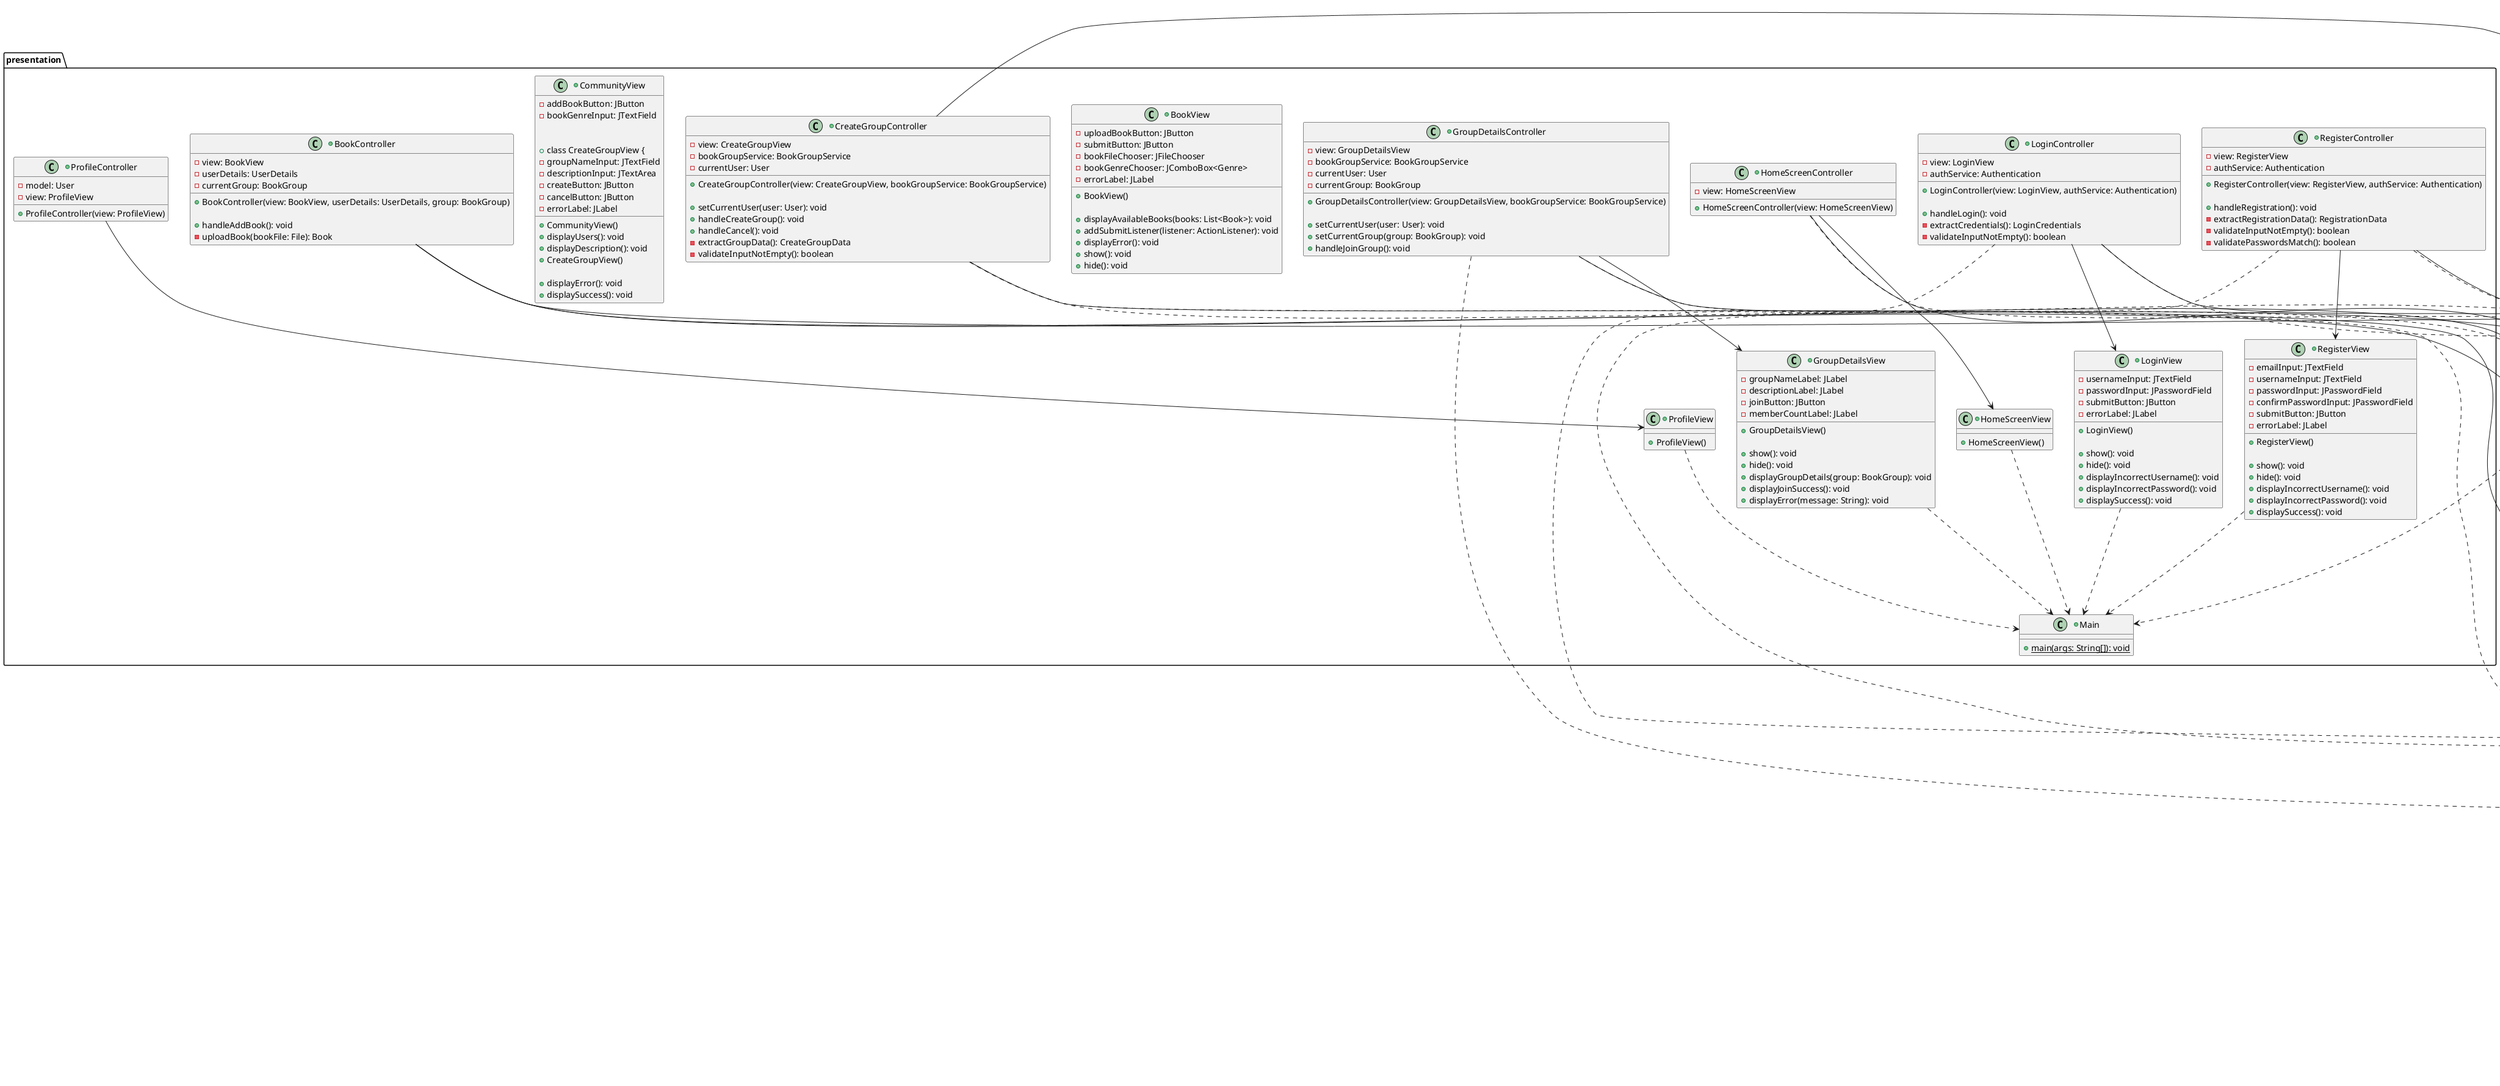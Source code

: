 @startuml

package presentation {
    +class Main {
        +{static}main(args: String[]): void
    }

    +class HomeScreenView {
        +HomeScreenView()
    }

    +class HomeScreenController {
        -view: HomeScreenView

        +HomeScreenController(view: HomeScreenView)
    }

    +class LoginView {
        -usernameInput: JTextField
        -passwordInput: JPasswordField
        -submitButton: JButton
        -errorLabel: JLabel

        +LoginView()

        +show(): void
        +hide(): void
        +displayIncorrectUsername(): void
        +displayIncorrectPassword(): void
        +displaySuccess(): void
    }

    +class LoginController {
        -view: LoginView
        -authService: Authentication

        +LoginController(view: LoginView, authService: Authentication)

        ' handle login will extract the credentials & call authenticateservice
        +handleLogin(): void
        -extractCredentials(): LoginCredentials
        -validateInputNotEmpty(): boolean
    }

    +class RegisterView {
        -emailInput: JTextField
        -usernameInput: JTextField
        -passwordInput: JPasswordField
        -confirmPasswordInput: JPasswordField
        -submitButton: JButton
        -errorLabel: JLabel

        +RegisterView()

        +show(): void
        +hide(): void
        +displayIncorrectUsername(): void
        +displayIncorrectPassword(): void
        +displaySuccess(): void
    }

    +class RegisterController {
        -view: RegisterView
        -authService: Authentication

        +RegisterController(view: RegisterView, authService: Authentication)

        +handleRegistration(): void
        -extractRegistrationData(): RegistrationData
        -validateInputNotEmpty(): boolean
        -validatePasswordsMatch(): boolean
    }

    +class ProfileView {
        +ProfileView()
    }

    +class ProfileController {
        -model: User
        -view: ProfileView

        +ProfileController(view: ProfileView)
    }


    +class BookView {
        -uploadBookButton: JButton
        -submitButton: JButton
        -bookFileChooser: JFileChooser
        -bookGenreChooser: JComboBox<Genre>
        -errorLabel: JLabel

        +BookView()

        +displayAvailableBooks(books: List<Book>): void
        +addSubmitListener(listener: ActionListener): void
        +displayError(): void
        +show(): void
        +hide(): void
    }

    +class BookController {
        -view: BookView
        -userDetails: UserDetails
        -currentGroup: BookGroup

        +BookController(view: BookView, userDetails: UserDetails, group: BookGroup)

        +handleAddBook(): void
        -uploadBook(bookFile: File): Book
    }


    +class CommunityView {
        -addBookButton: JButton
        -bookGenreInput: JTextField
        ' need to upload the book somehow

        +CommunityView()
        +displayUsers(): void
        +displayDescription(): void

    +class CreateGroupView {
        -groupNameInput: JTextField
        -descriptionInput: JTextArea
        -createButton: JButton
        -cancelButton: JButton
        -errorLabel: JLabel

        +CreateGroupView()

        +displayError(): void
        +displaySuccess(): void

    }

    +class CreateGroupController {
        -view: CreateGroupView
        -bookGroupService: BookGroupService
        -currentUser: User

        +CreateGroupController(view: CreateGroupView, bookGroupService: BookGroupService)

        +setCurrentUser(user: User): void
        +handleCreateGroup(): void
        +handleCancel(): void
        -extractGroupData(): CreateGroupData
        -validateInputNotEmpty(): boolean
    }

    +class GroupDetailsView {
        -groupNameLabel: JLabel
        -descriptionLabel: JLabel
        -joinButton: JButton
        -memberCountLabel: JLabel

        +GroupDetailsView()

        +show(): void
        +hide(): void
        +displayGroupDetails(group: BookGroup): void
        +displayJoinSuccess(): void
        +displayError(message: String): void
    }

    +class GroupDetailsController {
        -view: GroupDetailsView
        -bookGroupService: BookGroupService
        -currentUser: User
        -currentGroup: BookGroup

        +GroupDetailsController(view: GroupDetailsView, bookGroupService: BookGroupService)

        +setCurrentUser(user: User): void
        +setCurrentGroup(group: BookGroup): void
        +handleJoinGroup(): void
    }
}

package domain {

    package authenticate {
        package credentialData {
            +class User {
                -userid: String
                -username: String
                -email: String

                +User(userId: String, email: String, username: String)

                +matches(credentials: LoginCredentials): boolean
                +hashCode(): int
            }

            +class SecureUser {
                -user: User
                -passwordHash: String
                -salt: String

                +SecureUser(user: User, passwordHash: String, salt: String)

                +authenticateWith(credentials: LoginCredentials): boolean
                +getUser(): User
            }

            +class LoginCredentials {
                -username: String
                -password: String

                +LoginCredentials(username: String, password: String)

                +validateFormat(): InputValidationResult
                +hashWith(salt: String): String
            }

            +class RegistrationData {
                -email: String
                -username: String
                -password: String

                +RegistrationData(email: String, username: String, password: String)

                +validateFormat(): InputValidationResult
                +toUser(): User
            }
        }

        +class Authentication {
            -userData: UserData
            -passwordEncoder: PasswordEncoder

            +Authentication(userData: UserData, passwordEncoder: PasswordEncoder)

            +authenticate(credentials: LoginCredentials): AuthenticationResult
            +register(registrationData: RegistrationData): RegistrationResult

            -validateRegistrationData(data: RegistrationData): InputValidationResult
            -checkUserExists(username: String, email: String): boolean
            -createSecureUser(data: RegistrationData): SecureUser
        }

        +class PasswordEncoder {
            +generateSalt(): String
            +hash(password: String, salt: String): String
            +verify(password: String, salt: String, hashedPassword: String): boolean
        }

        +class InputValidationResult {
            -isValid: boolean
            -errorMessage: String

            +InputValidationResult(isValid: boolean, errorMessage: String)

            +isValid(): boolean
            +getErrorMessage(): String
        }

        +class AuthenticationResult {
            -success: boolean
            -user: User
            -errorMessage: String

            +AuthenticationResult(success: boolean, user: User, errorMessage: String)

            +isSuccess(): boolean
            +getUser(): User
            +getErrorMessage(): String
        }

        +class RegistrationResult {
            -success: boolean
            -user: User
            -errorMessage: String

            +RegistrationResult(success: boolean, user: User, errorMessage: String)

            +isSuccess(): boolean
            +getUser(): User
            +getErrorMessage(): String
        }
    }


    package book {
    ' REMMEBER TO ADD DEPENDENCIES LATER
    ' also edit user in authentication class
    ' also edit the presentation package
        +class UserDetails {
            -bookLibrary: List<Book>
            -bookGroups: List<BookGroup>

            +UserDetails()
            +addBook(book: Book): boolean
            +joinBookGroup(bookGroup: BookGroup): boolean
        }

        +class Book {
            -genre: Genre
            -totalPages: int
            -pagesRead: int
            -starReview: int
            -writtenReview: String
            bookFile: File

            +Book(bookFile: File, genre: Genre, totalPages: int)
        }

        +enum Genre {
            ACTION
            FICTION
            HISTORICAL
            HORROR
            MYSTERY
            NON-FICTION
            ROMANCE
            SCIENCE_FICTION
        }
}

    package bookGroup {
        +class BookGroup {
            -groupId: String
            -groupName: String
            -description: String
            -creatorId: String
            -memberIds: List<String>
            -createdDate: Date

            +BookGroup(groupId: String, groupName: String, description: String, creatorId: String)

            +addMember(userId: String): void
            +removeMember(userId: String): void
            +isMember(userId: String): boolean
        }

        +class CreateGroupData {
            -groupName: String
            -description: String

            +CreateGroupData(groupName: String, description: String)

            +validateFormat(): InputValidationResult
            +getGroupName(): String
            +getDescription(): String
        }

        +class BookGroupService {
            -bookGroupData: BookGroupData

            +BookGroupService(bookGroupData: BookGroupData)

            +getAllGroups(): List<BookGroup>
            +createGroup(groupData: CreateGroupData, creatorId: String): CreateGroupResult
            +joinGroup(groupId: String, userId: String): JoinGroupResult
            -validateCreateGroupData(data: CreateGroupData): InputValidationResult
        }

        +class CreateGroupResult {
            -success: boolean
            -bookGroup: BookGroup
            -errorMessage: String

            +CreateGroupResult(success: boolean, bookGroup: BookGroup, errorMessage: String)

            +isSuccess(): boolean
            +getBookGroup(): BookGroup
            +getErrorMessage(): String
        }

        +class JoinGroupResult {
            -success: boolean
            -bookGroup: BookGroup
            -errorMessage: String

            +JoinGroupResult(success: boolean, bookGroup: BookGroup, errorMessage: String)

            +isSuccess(): boolean
            +getBookGroup(): BookGroup
            +getErrorMessage(): String
        }
    }


package datasource {
    package dto {
        +class UserDTO {
            +userId: String
            +username: String
            +email: String
            +passwordHash: String
            +salt: String

            +UserDTO()
            +UserDTO(userId: String, username: String, email: String, passwordHash: String, salt: String)
        }

        +class BookGroupDTO {
            +groupId: String
            +groupName: String
            +description: String
            +creatorId: String
            +memberIds: List<String>
            +createdDate: String

            +BookGroupDTO()
            +BookGroupDTO(groupId: String, groupName: String, description: String, creatorId: String, memberIds: String, createdDate: String)
        }
    }

    +interface UserData {
        +save(userDTO: UserDTO): void
        +findByUsername(username: String): UserDTO
        +findByEmail(email: String): UserDTO
        +exists(username: String, email: String): boolean
    }

    +interface BookGroupData {
        +save(bookGroupDTO: BookGroupDTO): void
        +findById(groupId: String): BookGroupDTO
        +findAll(): List<BookGroupDTO>
        +findByMemberId(userId: String): List<BookGroupDTO>
        +update(bookGroupDTO: BookGroupDTO): void
    }

    +class ExampleUserDataBase {
        -users: Map<String, UserDTO>
        -usersByEmail: Map<String, UserDTO>

        +ExampleUserRepository()

        +save(userDTO: UserDTO): void
        +findByUsername(username: String): UserDTO
        +findByEmail(email: String): UserDTO
        +exists(username: String, email: String): boolean
        -loadUsersFromFile(): void
        -saveUsersToFile(): void
    }

    +class ExampleBookGroupDataBase {
        -groups: Map<String, BookGroupDTO>

        +ExampleBookGroupRepository()

        +save(bookGroupDTO: BookGroupDTO): void
        +findById(groupId: String): BookGroupDTO
        +findAll(): List<BookGroupDTO>
        +findByMemberId(userId: String): List<BookGroupDTO>
        +update(bookGroupDTO: BookGroupDTO): void
        -loadGroupsFromFile(): void
        -saveGroupsToFile(): void
    }
}

' presentation dependencies
HomeScreenView ..> Main
LoginView ..> Main
RegisterView ..> Main
ProfileView ..> Main
CreateGroupView ..> Main
GroupDetailsView ..> Main

HomeScreenController --> HomeScreenView
HomeScreenController --> BookGroupService

CreateGroupController --> CreateGroupView
CreateGroupController --> BookGroupService

GroupDetailsController --> GroupDetailsView
GroupDetailsController --> BookGroupService

LoginController --> LoginView
LoginController --> Authentication

RegisterController --> RegisterView
RegisterController --> Authentication

ProfileController --> ProfileView

' domain dependencies
Authentication --> UserData
Authentication --> PasswordEncoder
Authentication --> InputValidationResult
Authentication --> AuthenticationResult
Authentication --> RegistrationResult
LoginCredentials --> InputValidationResult
RegistrationData --> InputValidationResult
RegistrationData -u-> User
SecureUser -u-> User
SecureUser --> LoginCredentials
UserDetails --> "*" Book
BookGroupService --> CreateGroupResult
BookGroupService --> JoinGroupResult
CreateGroupData --> InputValidationResult

' datasource dependencies
BookGroupData --> BookGroupDTO
UserData --> UserDTO

ExampleUserDataBase ..|> UserData
ExampleBookGroupDataBase ..|> BookGroupData

' Dependencies between layers
HomeScreenController ..> BookGroup
CreateGroupController ..> CreateGroupData
CreateGroupController ..> CreateGroupResult
GroupDetailsController ..> BookGroup
GroupDetailsController ..> JoinGroupResult
LoginController ..> LoginCredentials
LoginController ..> AuthenticationResult
RegisterController ..> RegistrationData
RegisterController ..> RegistrationResult
BookController --> UserDetails
BookController --> Book
BookController --> BookGroup

User --> UserDetails


@enduml